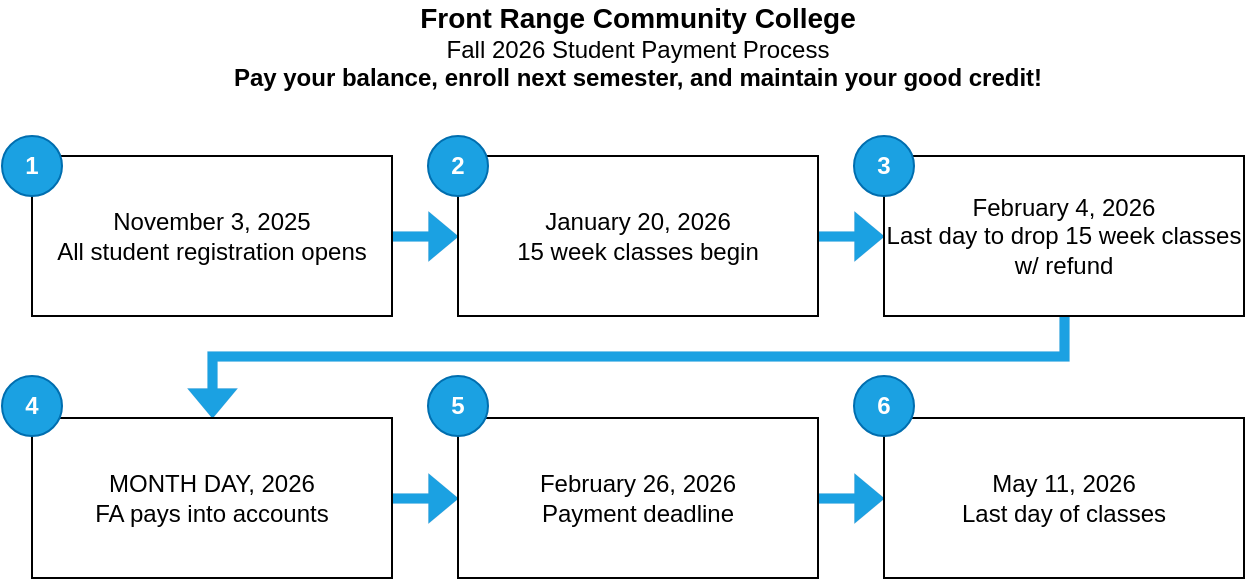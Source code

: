 <mxfile version="28.2.7">
  <diagram name="Page-1" id="ttaSN7CeZxhin2anubeR">
    <mxGraphModel dx="983" dy="536" grid="1" gridSize="10" guides="1" tooltips="1" connect="1" arrows="1" fold="1" page="1" pageScale="1" pageWidth="850" pageHeight="1100" math="0" shadow="0">
      <root>
        <mxCell id="0" />
        <mxCell id="1" parent="0" />
        <mxCell id="pfOP6WvD-VPl3fYQwub2-2" value="&lt;b&gt;&lt;font style=&quot;font-size: 14px;&quot;&gt;Front Range Community College&lt;/font&gt;&lt;/b&gt;&lt;div&gt;Fall 2026 Student Payment Process&lt;/div&gt;&lt;div&gt;&lt;b&gt;Pay your balance, enroll next semester, and maintain your good credit!&lt;/b&gt;&lt;/div&gt;" style="text;html=1;whiteSpace=wrap;strokeColor=none;fillColor=none;align=center;verticalAlign=middle;rounded=0;" parent="1" vertex="1">
          <mxGeometry x="205" y="280" width="440" height="30" as="geometry" />
        </mxCell>
        <mxCell id="pfOP6WvD-VPl3fYQwub2-15" style="edgeStyle=orthogonalEdgeStyle;rounded=0;orthogonalLoop=1;jettySize=auto;html=1;entryX=0;entryY=0.5;entryDx=0;entryDy=0;fillColor=#1ba1e2;strokeColor=#006EAF;strokeWidth=0;shape=flexArrow;sourcePerimeterSpacing=0;targetPerimeterSpacing=1;startArrow=none;startFill=0;endArrow=block;endFill=0;endSize=5;startSize=5;width=5;" parent="1" source="pfOP6WvD-VPl3fYQwub2-3" target="pfOP6WvD-VPl3fYQwub2-4" edge="1">
          <mxGeometry relative="1" as="geometry" />
        </mxCell>
        <mxCell id="pfOP6WvD-VPl3fYQwub2-3" value="November 3, 2025&lt;div&gt;All student registration opens&lt;/div&gt;" style="rounded=0;whiteSpace=wrap;html=1;" parent="1" vertex="1">
          <mxGeometry x="122" y="350" width="180" height="80" as="geometry" />
        </mxCell>
        <mxCell id="pfOP6WvD-VPl3fYQwub2-17" style="edgeStyle=orthogonalEdgeStyle;shape=flexArrow;rounded=0;orthogonalLoop=1;jettySize=auto;html=1;entryX=0;entryY=0.5;entryDx=0;entryDy=0;strokeColor=#006EAF;strokeWidth=0;align=center;verticalAlign=middle;fontFamily=Helvetica;fontSize=11;fontColor=default;labelBackgroundColor=default;startArrow=none;startFill=0;startSize=5;endArrow=block;endFill=0;endSize=5;sourcePerimeterSpacing=0;targetPerimeterSpacing=1;fillColor=#1ba1e2;width=5;" parent="1" source="pfOP6WvD-VPl3fYQwub2-4" target="pfOP6WvD-VPl3fYQwub2-5" edge="1">
          <mxGeometry relative="1" as="geometry" />
        </mxCell>
        <mxCell id="pfOP6WvD-VPl3fYQwub2-4" value="January 20, 2026&lt;div&gt;15 week classes begin&lt;/div&gt;" style="rounded=0;whiteSpace=wrap;html=1;" parent="1" vertex="1">
          <mxGeometry x="335" y="350" width="180" height="80" as="geometry" />
        </mxCell>
        <mxCell id="031L6QXwiXrA_j9798F7-1" style="edgeStyle=orthogonalEdgeStyle;shape=flexArrow;rounded=0;orthogonalLoop=1;jettySize=auto;html=1;entryX=0.5;entryY=0;entryDx=0;entryDy=0;strokeColor=#006EAF;strokeWidth=0;align=center;verticalAlign=middle;fontFamily=Helvetica;fontSize=11;fontColor=default;labelBackgroundColor=default;startArrow=none;startFill=0;startSize=1;endArrow=block;endFill=0;endSize=5;sourcePerimeterSpacing=0;targetPerimeterSpacing=1;fillColor=#1ba1e2;width=5;" edge="1" parent="1" source="pfOP6WvD-VPl3fYQwub2-5" target="pfOP6WvD-VPl3fYQwub2-6">
          <mxGeometry relative="1" as="geometry">
            <Array as="points">
              <mxPoint x="638" y="450" />
              <mxPoint x="212" y="450" />
            </Array>
          </mxGeometry>
        </mxCell>
        <mxCell id="pfOP6WvD-VPl3fYQwub2-5" value="February 4, 2026&lt;div&gt;Last day to drop 15 week classes w/ refund&lt;/div&gt;" style="rounded=0;whiteSpace=wrap;html=1;" parent="1" vertex="1">
          <mxGeometry x="548" y="350" width="180" height="80" as="geometry" />
        </mxCell>
        <mxCell id="pfOP6WvD-VPl3fYQwub2-19" style="edgeStyle=orthogonalEdgeStyle;shape=flexArrow;rounded=0;orthogonalLoop=1;jettySize=auto;html=1;entryX=0;entryY=0.5;entryDx=0;entryDy=0;strokeColor=#006EAF;strokeWidth=0;align=center;verticalAlign=middle;fontFamily=Helvetica;fontSize=11;fontColor=default;labelBackgroundColor=default;startArrow=none;startFill=0;startSize=5;endArrow=block;endFill=0;endSize=5;sourcePerimeterSpacing=0;targetPerimeterSpacing=1;fillColor=#1ba1e2;width=5;" parent="1" source="pfOP6WvD-VPl3fYQwub2-6" target="pfOP6WvD-VPl3fYQwub2-7" edge="1">
          <mxGeometry relative="1" as="geometry" />
        </mxCell>
        <mxCell id="pfOP6WvD-VPl3fYQwub2-6" value="MONTH DAY, 2026&lt;div&gt;FA pays into accounts&lt;/div&gt;" style="rounded=0;whiteSpace=wrap;html=1;" parent="1" vertex="1">
          <mxGeometry x="122" y="481" width="180" height="80" as="geometry" />
        </mxCell>
        <mxCell id="pfOP6WvD-VPl3fYQwub2-20" style="edgeStyle=orthogonalEdgeStyle;shape=flexArrow;rounded=0;orthogonalLoop=1;jettySize=auto;html=1;entryX=0;entryY=0.5;entryDx=0;entryDy=0;strokeColor=#006EAF;strokeWidth=0;align=center;verticalAlign=middle;fontFamily=Helvetica;fontSize=11;fontColor=default;labelBackgroundColor=default;startArrow=none;startFill=0;startSize=5;endArrow=block;endFill=0;endSize=5;sourcePerimeterSpacing=0;targetPerimeterSpacing=1;fillColor=#1ba1e2;width=5;" parent="1" source="pfOP6WvD-VPl3fYQwub2-7" target="pfOP6WvD-VPl3fYQwub2-8" edge="1">
          <mxGeometry relative="1" as="geometry" />
        </mxCell>
        <mxCell id="pfOP6WvD-VPl3fYQwub2-7" value="February 26, 2026&lt;div&gt;Payment deadline&lt;/div&gt;" style="rounded=0;whiteSpace=wrap;html=1;" parent="1" vertex="1">
          <mxGeometry x="335" y="481" width="180" height="80" as="geometry" />
        </mxCell>
        <mxCell id="pfOP6WvD-VPl3fYQwub2-8" value="&lt;div&gt;May 11, 2026&lt;/div&gt;&lt;div&gt;Last day of classes&lt;/div&gt;" style="rounded=0;whiteSpace=wrap;html=1;" parent="1" vertex="1">
          <mxGeometry x="548" y="481" width="180" height="80" as="geometry" />
        </mxCell>
        <mxCell id="pfOP6WvD-VPl3fYQwub2-9" value="1" style="ellipse;whiteSpace=wrap;html=1;aspect=fixed;fillColor=#1ba1e2;strokeColor=#006EAF;fontColor=#ffffff;fontStyle=1" parent="1" vertex="1">
          <mxGeometry x="107" y="340" width="30" height="30" as="geometry" />
        </mxCell>
        <mxCell id="pfOP6WvD-VPl3fYQwub2-10" value="2" style="ellipse;whiteSpace=wrap;html=1;aspect=fixed;fillColor=#1ba1e2;fontColor=#ffffff;strokeColor=#006EAF;fontStyle=1" parent="1" vertex="1">
          <mxGeometry x="320" y="340" width="30" height="30" as="geometry" />
        </mxCell>
        <mxCell id="pfOP6WvD-VPl3fYQwub2-11" value="3&lt;span style=&quot;color: rgba(0, 0, 0, 0); font-family: monospace; font-size: 0px; text-align: start; text-wrap-mode: nowrap;&quot;&gt;%3CmxGraphModel%3E%3Croot%3E%3CmxCell%20id%3D%220%22%2F%3E%3CmxCell%20id%3D%221%22%20parent%3D%220%22%2F%3E%3CmxCell%20id%3D%222%22%20value%3D%222%22%20style%3D%22ellipse%3BwhiteSpace%3Dwrap%3Bhtml%3D1%3Baspect%3Dfixed%3B%22%20vertex%3D%221%22%20parent%3D%221%22%3E%3CmxGeometry%20x%3D%22320%22%20y%3D%22340%22%20width%3D%2230%22%20height%3D%2230%22%20as%3D%22geometry%22%2F%3E%3C%2FmxCell%3E%3C%2Froot%3E%3C%2FmxGraphModel%3E&lt;/span&gt;" style="ellipse;whiteSpace=wrap;html=1;aspect=fixed;fillColor=#1ba1e2;fontColor=#ffffff;strokeColor=#006EAF;fontStyle=1" parent="1" vertex="1">
          <mxGeometry x="533" y="340" width="30" height="30" as="geometry" />
        </mxCell>
        <mxCell id="pfOP6WvD-VPl3fYQwub2-12" value="4" style="ellipse;whiteSpace=wrap;html=1;aspect=fixed;fillColor=#1ba1e2;fontColor=#ffffff;strokeColor=#006EAF;fontStyle=1" parent="1" vertex="1">
          <mxGeometry x="107" y="460" width="30" height="30" as="geometry" />
        </mxCell>
        <mxCell id="pfOP6WvD-VPl3fYQwub2-13" value="5" style="ellipse;whiteSpace=wrap;html=1;aspect=fixed;fillColor=#1ba1e2;fontColor=#ffffff;strokeColor=#006EAF;fontStyle=1" parent="1" vertex="1">
          <mxGeometry x="320" y="460" width="30" height="30" as="geometry" />
        </mxCell>
        <mxCell id="pfOP6WvD-VPl3fYQwub2-14" value="6" style="ellipse;whiteSpace=wrap;html=1;aspect=fixed;fillColor=#1ba1e2;fontColor=#ffffff;strokeColor=#006EAF;fontStyle=1" parent="1" vertex="1">
          <mxGeometry x="533" y="460" width="30" height="30" as="geometry" />
        </mxCell>
      </root>
    </mxGraphModel>
  </diagram>
</mxfile>
